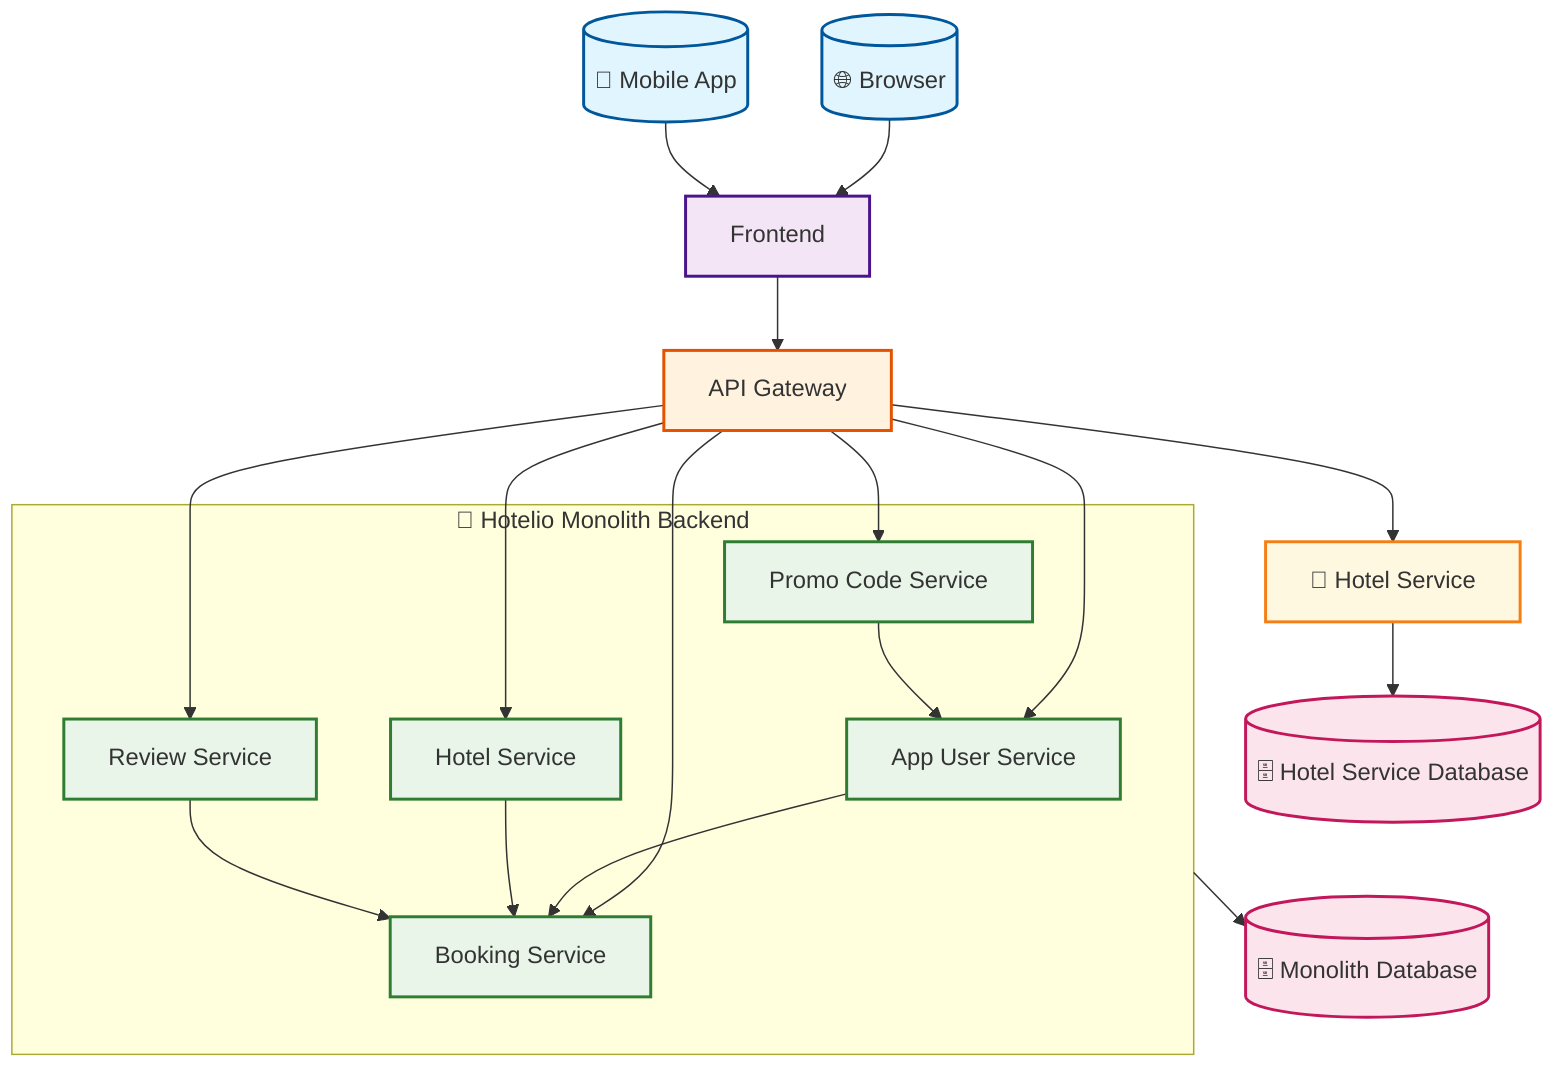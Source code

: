 graph TB
    %% External Users
    Browser[("🌐 Browser")]
    Mobile[("📱 Mobile App")]
    
    %% Frontend Layer
    Frontend["Frontend"]
    
    %% Routing Layer
    Router["API Gateway"]
    
    %% Monolithic Backend
    subgraph Monolith["🏢 Hotelio Monolith Backend"]
        AppUserService["App User Service"]
        BookingService["Booking Service"]
        HotelService["Hotel Service"]
        ReviewService["Review Service"]
        PromoCodeService["Promo Code Service"]
    end
    
    %% Extracted Microservices
    ProductService["🏨 Hotel Service"]
    
    %% Databases
    MainDB[("🗄️ Monolith Database")]
    ProductDB[("🗄️ Hotel Service Database")]
    
    %% User Interactions
    Browser --> Frontend
    Mobile --> Frontend
    Frontend --> Router
    
    %% Routing to Services
    Router --> AppUserService
    Router --> BookingService
    Router --> HotelService
    Router --> ReviewService
    Router --> PromoCodeService
    Router --> ProductService
    
    %% Internal Monolith Dependencies
    AppUserService --> BookingService
    HotelService --> BookingService
    ReviewService --> BookingService
    PromoCodeService --> AppUserService
    
    %% Database Connections
    Monolith --> MainDB
    ProductService --> ProductDB
    
    %% Styling
    classDef userClass fill:#e1f5fe,stroke:#01579b,stroke-width:2px
    classDef frontendClass fill:#f3e5f5,stroke:#4a148c,stroke-width:2px
    classDef routingClass fill:#fff3e0,stroke:#e65100,stroke-width:2px
    classDef monolithClass fill:#e8f5e8,stroke:#2e7d32,stroke-width:2px
    classDef serviceClass fill:#fff8e1,stroke:#f57f17,stroke-width:2px
    classDef dbClass fill:#fce4ec,stroke:#c2185b,stroke-width:2px
    
    class Browser,Mobile userClass
    class Frontend frontendClass
    class Router routingClass
    class AppUserService,BookingService,HotelService,ReviewService,PromoCodeService monolithClass
    class ProductService serviceClass
    class MainDB,ProductDB dbClass